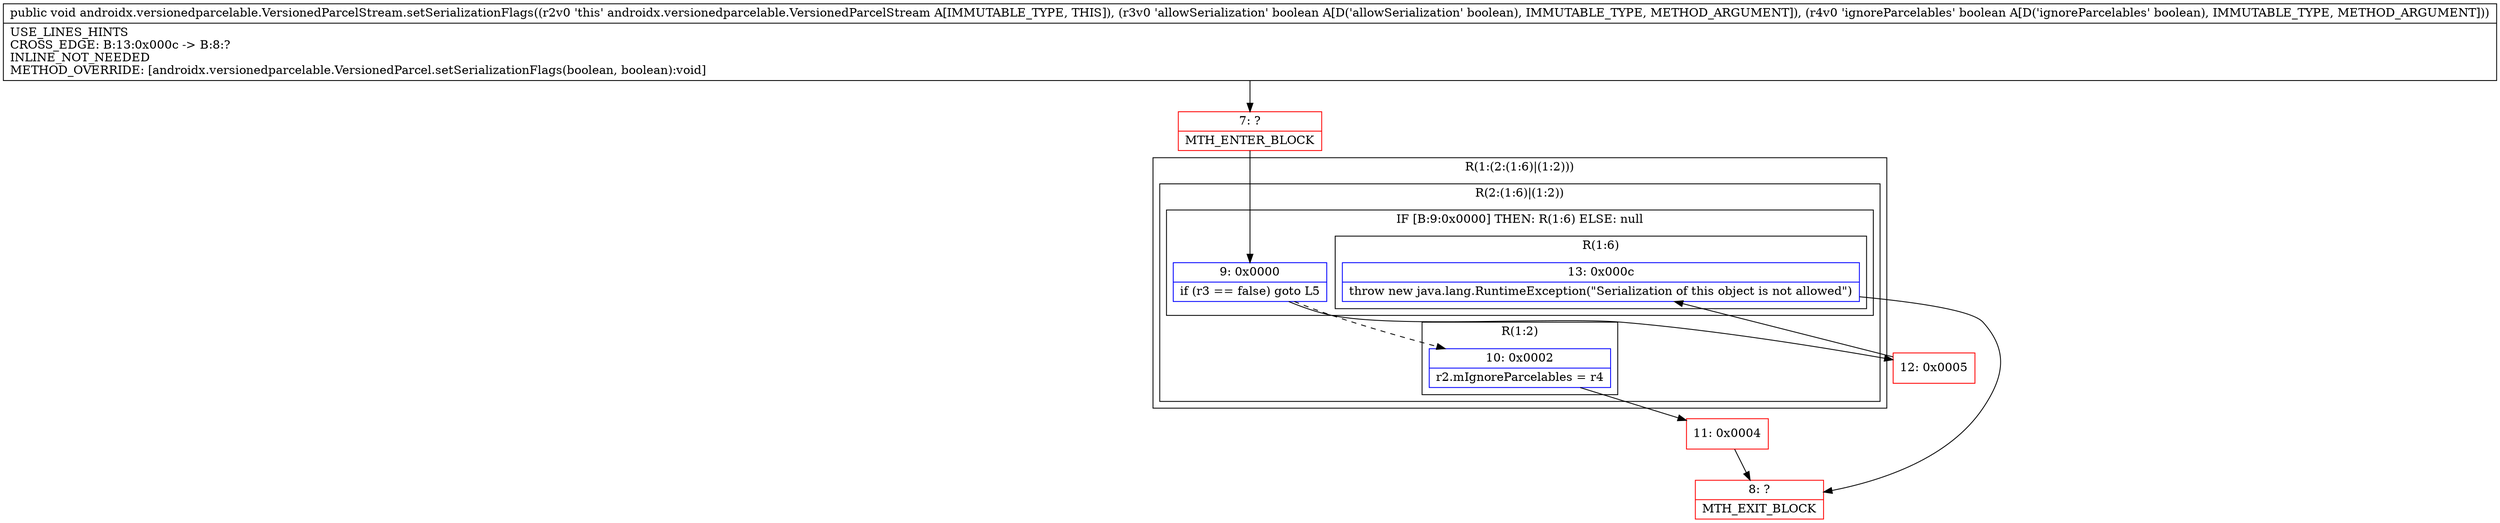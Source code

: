 digraph "CFG forandroidx.versionedparcelable.VersionedParcelStream.setSerializationFlags(ZZ)V" {
subgraph cluster_Region_1299912997 {
label = "R(1:(2:(1:6)|(1:2)))";
node [shape=record,color=blue];
subgraph cluster_Region_1521510203 {
label = "R(2:(1:6)|(1:2))";
node [shape=record,color=blue];
subgraph cluster_IfRegion_206815856 {
label = "IF [B:9:0x0000] THEN: R(1:6) ELSE: null";
node [shape=record,color=blue];
Node_9 [shape=record,label="{9\:\ 0x0000|if (r3 == false) goto L5\l}"];
subgraph cluster_Region_682028458 {
label = "R(1:6)";
node [shape=record,color=blue];
Node_13 [shape=record,label="{13\:\ 0x000c|throw new java.lang.RuntimeException(\"Serialization of this object is not allowed\")\l}"];
}
}
subgraph cluster_Region_1023503274 {
label = "R(1:2)";
node [shape=record,color=blue];
Node_10 [shape=record,label="{10\:\ 0x0002|r2.mIgnoreParcelables = r4\l}"];
}
}
}
Node_7 [shape=record,color=red,label="{7\:\ ?|MTH_ENTER_BLOCK\l}"];
Node_11 [shape=record,color=red,label="{11\:\ 0x0004}"];
Node_8 [shape=record,color=red,label="{8\:\ ?|MTH_EXIT_BLOCK\l}"];
Node_12 [shape=record,color=red,label="{12\:\ 0x0005}"];
MethodNode[shape=record,label="{public void androidx.versionedparcelable.VersionedParcelStream.setSerializationFlags((r2v0 'this' androidx.versionedparcelable.VersionedParcelStream A[IMMUTABLE_TYPE, THIS]), (r3v0 'allowSerialization' boolean A[D('allowSerialization' boolean), IMMUTABLE_TYPE, METHOD_ARGUMENT]), (r4v0 'ignoreParcelables' boolean A[D('ignoreParcelables' boolean), IMMUTABLE_TYPE, METHOD_ARGUMENT]))  | USE_LINES_HINTS\lCROSS_EDGE: B:13:0x000c \-\> B:8:?\lINLINE_NOT_NEEDED\lMETHOD_OVERRIDE: [androidx.versionedparcelable.VersionedParcel.setSerializationFlags(boolean, boolean):void]\l}"];
MethodNode -> Node_7;Node_9 -> Node_10[style=dashed];
Node_9 -> Node_12;
Node_13 -> Node_8;
Node_10 -> Node_11;
Node_7 -> Node_9;
Node_11 -> Node_8;
Node_12 -> Node_13;
}

